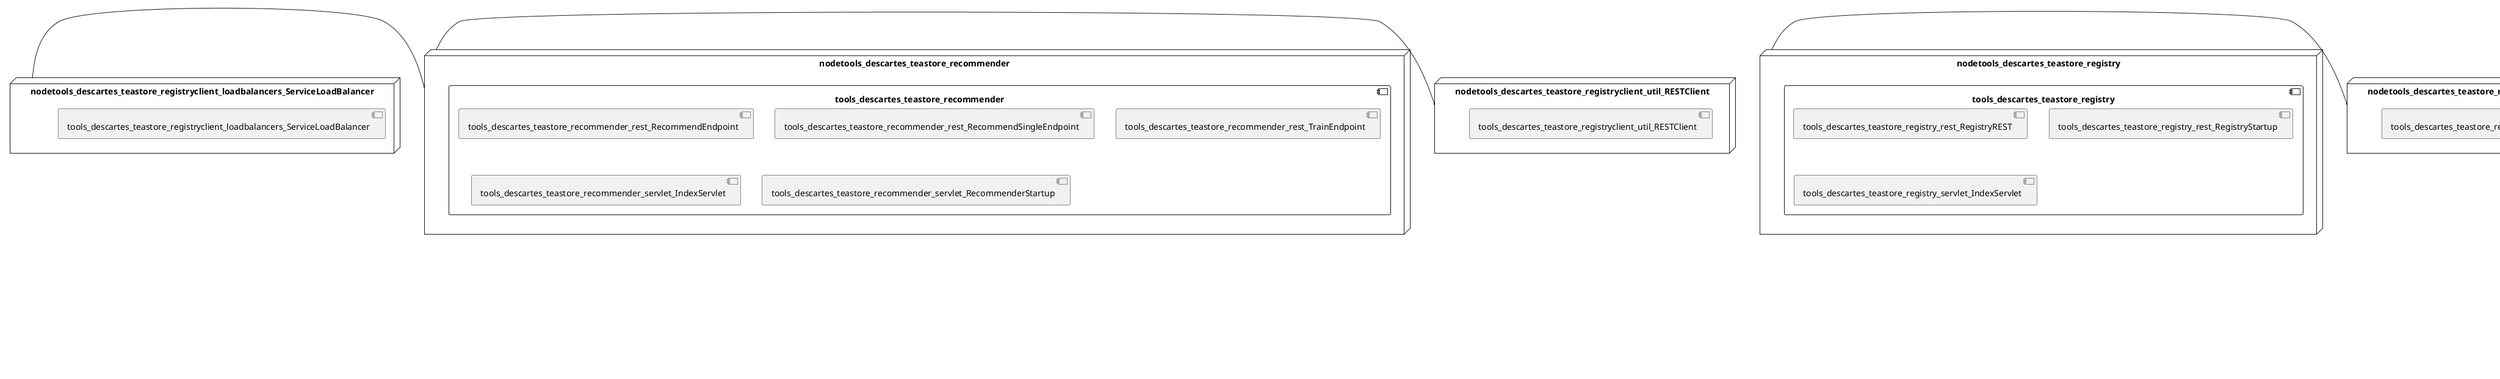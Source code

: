 @startuml
skinparam fixCircleLabelOverlapping true
skinparam componentStyle uml2
node nodetools_descartes_teastore_auth {
component tools_descartes_teastore_auth {
[tools_descartes_teastore_auth_rest_AuthCartRest] [[descartesresearch-teastore-psr.system#_LwK_mI1kEe-pe6qYXDKBZw]]
[tools_descartes_teastore_auth_rest_AuthUserActionsRest] [[descartesresearch-teastore-psr.system#_LwK_mI1kEe-pe6qYXDKBZw]]
[tools_descartes_teastore_auth_rest_ReadyRest] [[descartesresearch-teastore-psr.system#_LwK_mI1kEe-pe6qYXDKBZw]]
[tools_descartes_teastore_auth_startup_AuthStartup] [[descartesresearch-teastore-psr.system#_LwK_mI1kEe-pe6qYXDKBZw]]
}
}
node nodetools_descartes_teastore_image {
component tools_descartes_teastore_image {
[tools_descartes_teastore_image_rest_ImageProviderEndpoint] [[descartesresearch-teastore-psr.system#_LwK_mI1kEe-pe6qYXDKBZw]]
[tools_descartes_teastore_image_setup_ImageProviderStartup] [[descartesresearch-teastore-psr.system#_LwK_mI1kEe-pe6qYXDKBZw]]
}
}
node nodetools_descartes_teastore_kieker_rabbitmq {
component tools_descartes_teastore_kieker_rabbitmq {
[tools_descartes_teastore_kieker_rabbitmq_DisplayLogs] [[descartesresearch-teastore-psr.system#_LwK_mI1kEe-pe6qYXDKBZw]]
[tools_descartes_teastore_kieker_rabbitmq_IndexServlet] [[descartesresearch-teastore-psr.system#_LwK_mI1kEe-pe6qYXDKBZw]]
[tools_descartes_teastore_kieker_rabbitmq_Reset] [[descartesresearch-teastore-psr.system#_LwK_mI1kEe-pe6qYXDKBZw]]
}
}
node nodetools_descartes_teastore_persistence {
component tools_descartes_teastore_persistence {
[tools_descartes_teastore_persistence_rest_CacheManagerEndpoint] [[descartesresearch-teastore-psr.system#_LwK_mI1kEe-pe6qYXDKBZw]]
[tools_descartes_teastore_persistence_rest_CategoryEndpoint] [[descartesresearch-teastore-psr.system#_LwK_mI1kEe-pe6qYXDKBZw]]
[tools_descartes_teastore_persistence_rest_DatabaseGenerationEndpoint] [[descartesresearch-teastore-psr.system#_LwK_mI1kEe-pe6qYXDKBZw]]
[tools_descartes_teastore_persistence_rest_OrderEndpoint] [[descartesresearch-teastore-psr.system#_LwK_mI1kEe-pe6qYXDKBZw]]
[tools_descartes_teastore_persistence_rest_OrderItemEndpoint] [[descartesresearch-teastore-psr.system#_LwK_mI1kEe-pe6qYXDKBZw]]
[tools_descartes_teastore_persistence_rest_ProductEndpoint] [[descartesresearch-teastore-psr.system#_LwK_mI1kEe-pe6qYXDKBZw]]
[tools_descartes_teastore_persistence_rest_UserEndpoint] [[descartesresearch-teastore-psr.system#_LwK_mI1kEe-pe6qYXDKBZw]]
[tools_descartes_teastore_persistence_servlet_IndexServlet] [[descartesresearch-teastore-psr.system#_LwK_mI1kEe-pe6qYXDKBZw]]
}
}
node nodetools_descartes_teastore_recommender {
component tools_descartes_teastore_recommender {
[tools_descartes_teastore_recommender_rest_RecommendEndpoint] [[descartesresearch-teastore-psr.system#_LwK_mI1kEe-pe6qYXDKBZw]]
[tools_descartes_teastore_recommender_rest_RecommendSingleEndpoint] [[descartesresearch-teastore-psr.system#_LwK_mI1kEe-pe6qYXDKBZw]]
[tools_descartes_teastore_recommender_rest_TrainEndpoint] [[descartesresearch-teastore-psr.system#_LwK_mI1kEe-pe6qYXDKBZw]]
[tools_descartes_teastore_recommender_servlet_IndexServlet] [[descartesresearch-teastore-psr.system#_LwK_mI1kEe-pe6qYXDKBZw]]
[tools_descartes_teastore_recommender_servlet_RecommenderStartup] [[descartesresearch-teastore-psr.system#_LwK_mI1kEe-pe6qYXDKBZw]]
}
}
node nodetools_descartes_teastore_registry {
component tools_descartes_teastore_registry {
[tools_descartes_teastore_registry_rest_RegistryREST] [[descartesresearch-teastore-psr.system#_LwK_mI1kEe-pe6qYXDKBZw]]
[tools_descartes_teastore_registry_rest_RegistryStartup] [[descartesresearch-teastore-psr.system#_LwK_mI1kEe-pe6qYXDKBZw]]
[tools_descartes_teastore_registry_servlet_IndexServlet] [[descartesresearch-teastore-psr.system#_LwK_mI1kEe-pe6qYXDKBZw]]
}
}
node nodetools_descartes_teastore_webui {
component tools_descartes_teastore_webui {
[tools_descartes_teastore_webui_rest_ReadyRest] [[descartesresearch-teastore-psr.system#_LwK_mI1kEe-pe6qYXDKBZw]]
[tools_descartes_teastore_webui_servlet_AboutUsServlet] [[descartesresearch-teastore-psr.system#_LwK_mI1kEe-pe6qYXDKBZw]]
[tools_descartes_teastore_webui_servlet_CartActionServlet] [[descartesresearch-teastore-psr.system#_LwK_mI1kEe-pe6qYXDKBZw]]
[tools_descartes_teastore_webui_servlet_CartServlet] [[descartesresearch-teastore-psr.system#_LwK_mI1kEe-pe6qYXDKBZw]]
[tools_descartes_teastore_webui_servlet_CategoryServlet] [[descartesresearch-teastore-psr.system#_LwK_mI1kEe-pe6qYXDKBZw]]
[tools_descartes_teastore_webui_servlet_DataBaseActionServlet] [[descartesresearch-teastore-psr.system#_LwK_mI1kEe-pe6qYXDKBZw]]
[tools_descartes_teastore_webui_servlet_DataBaseServlet] [[descartesresearch-teastore-psr.system#_LwK_mI1kEe-pe6qYXDKBZw]]
[tools_descartes_teastore_webui_servlet_ErrorServlet] [[descartesresearch-teastore-psr.system#_LwK_mI1kEe-pe6qYXDKBZw]]
[tools_descartes_teastore_webui_servlet_IndexServlet] [[descartesresearch-teastore-psr.system#_LwK_mI1kEe-pe6qYXDKBZw]]
[tools_descartes_teastore_webui_servlet_LoginActionServlet] [[descartesresearch-teastore-psr.system#_LwK_mI1kEe-pe6qYXDKBZw]]
[tools_descartes_teastore_webui_servlet_LoginServlet] [[descartesresearch-teastore-psr.system#_LwK_mI1kEe-pe6qYXDKBZw]]
[tools_descartes_teastore_webui_servlet_OrderServlet] [[descartesresearch-teastore-psr.system#_LwK_mI1kEe-pe6qYXDKBZw]]
[tools_descartes_teastore_webui_servlet_ProductServlet] [[descartesresearch-teastore-psr.system#_LwK_mI1kEe-pe6qYXDKBZw]]
[tools_descartes_teastore_webui_servlet_ProfileServlet] [[descartesresearch-teastore-psr.system#_LwK_mI1kEe-pe6qYXDKBZw]]
[tools_descartes_teastore_webui_servlet_StatusServlet] [[descartesresearch-teastore-psr.system#_LwK_mI1kEe-pe6qYXDKBZw]]
[tools_descartes_teastore_webui_startup_WebuiStartup] [[descartesresearch-teastore-psr.system#_LwK_mI1kEe-pe6qYXDKBZw]]
}
}
node nodetools_descartes_teastore_recommender_servlet_TrainingSynchronizer {
[tools_descartes_teastore_recommender_servlet_TrainingSynchronizer] [[descartesresearch-teastore-psr.system#_LwK_mI1kEe-pe6qYXDKBZw]]
}
node nodetools_descartes_teastore_registry_rest_Registry {
[tools_descartes_teastore_registry_rest_Registry] [[descartesresearch-teastore-psr.system#_LwK_mI1kEe-pe6qYXDKBZw]]
}
node nodetools_descartes_teastore_registryclient_RegistryClient {
[tools_descartes_teastore_registryclient_RegistryClient] [[descartesresearch-teastore-psr.system#_LwK_mI1kEe-pe6qYXDKBZw]]
}
node nodetools_descartes_teastore_registryclient_loadbalancers_ServiceLoadBalancer {
[tools_descartes_teastore_registryclient_loadbalancers_ServiceLoadBalancer] [[descartesresearch-teastore-psr.system#_LwK_mI1kEe-pe6qYXDKBZw]]
}
node nodetools_descartes_teastore_registryclient_util_RESTClient {
[tools_descartes_teastore_registryclient_util_RESTClient] [[descartesresearch-teastore-psr.system#_LwK_mI1kEe-pe6qYXDKBZw]]
}
[nodetools_descartes_teastore_registryclient_loadbalancers_ServiceLoadBalancer] - [nodetools_descartes_teastore_recommender]
[nodetools_descartes_teastore_registryclient_util_RESTClient] - [nodetools_descartes_teastore_recommender]
[nodetools_descartes_teastore_registry] - [nodetools_descartes_teastore_registryclient_RegistryClient]

@enduml
